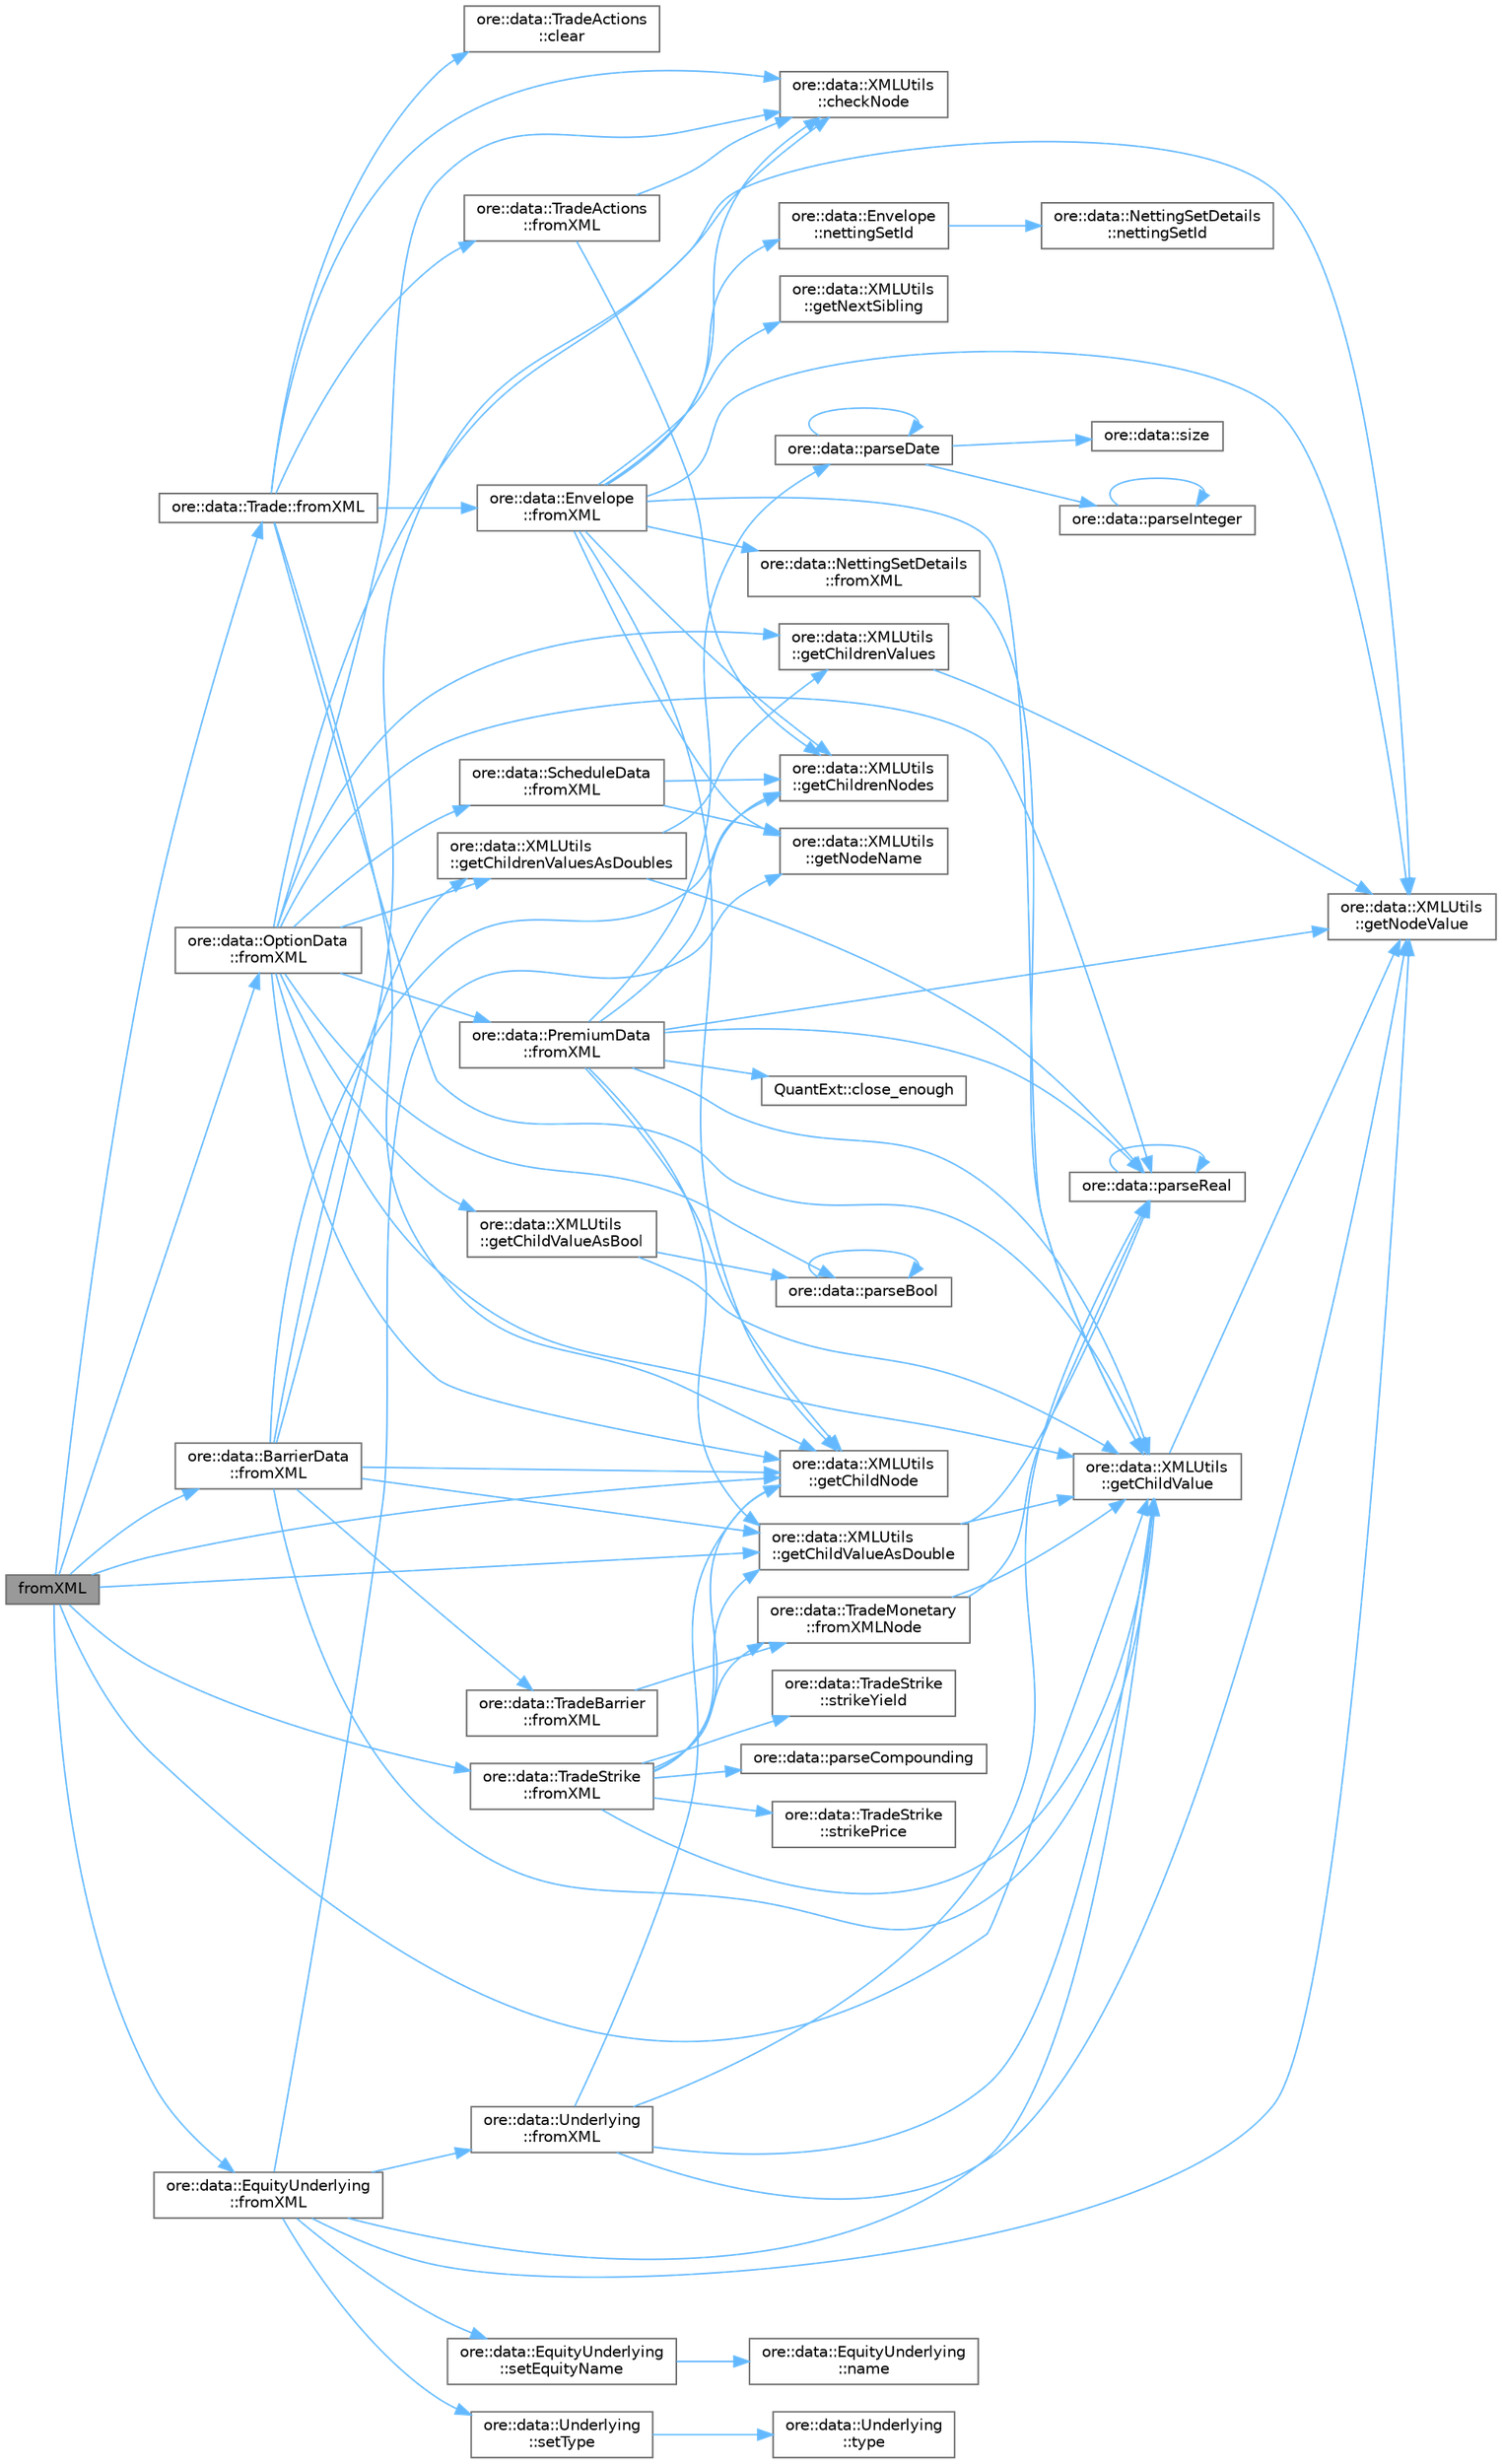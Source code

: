 digraph "fromXML"
{
 // INTERACTIVE_SVG=YES
 // LATEX_PDF_SIZE
  bgcolor="transparent";
  edge [fontname=Helvetica,fontsize=10,labelfontname=Helvetica,labelfontsize=10];
  node [fontname=Helvetica,fontsize=10,shape=box,height=0.2,width=0.4];
  rankdir="LR";
  Node1 [label="fromXML",height=0.2,width=0.4,color="gray40", fillcolor="grey60", style="filled", fontcolor="black",tooltip=" "];
  Node1 -> Node2 [color="steelblue1",style="solid"];
  Node2 [label="ore::data::BarrierData\l::fromXML",height=0.2,width=0.4,color="grey40", fillcolor="white", style="filled",URL="$classore_1_1data_1_1_barrier_data.html#a510baf06568510646decfeaf1753e526",tooltip=" "];
  Node2 -> Node3 [color="steelblue1",style="solid"];
  Node3 [label="ore::data::XMLUtils\l::checkNode",height=0.2,width=0.4,color="grey40", fillcolor="white", style="filled",URL="$classore_1_1data_1_1_x_m_l_utils.html#a37c092916f4bdf10d4fbf6bb9e474db7",tooltip=" "];
  Node2 -> Node4 [color="steelblue1",style="solid"];
  Node4 [label="ore::data::TradeBarrier\l::fromXML",height=0.2,width=0.4,color="grey40", fillcolor="white", style="filled",URL="$classore_1_1data_1_1_trade_barrier.html#a372f574f5171521f99187364e6610a9e",tooltip=" "];
  Node4 -> Node5 [color="steelblue1",style="solid"];
  Node5 [label="ore::data::TradeMonetary\l::fromXMLNode",height=0.2,width=0.4,color="grey40", fillcolor="white", style="filled",URL="$classore_1_1data_1_1_trade_monetary.html#a750d19f9c0f3e5521544264e4839aa5d",tooltip=" "];
  Node5 -> Node6 [color="steelblue1",style="solid"];
  Node6 [label="ore::data::XMLUtils\l::getChildValue",height=0.2,width=0.4,color="grey40", fillcolor="white", style="filled",URL="$classore_1_1data_1_1_x_m_l_utils.html#a5a1307174ddefdb3aad6e3bd8cc63b27",tooltip=" "];
  Node6 -> Node7 [color="steelblue1",style="solid"];
  Node7 [label="ore::data::XMLUtils\l::getNodeValue",height=0.2,width=0.4,color="grey40", fillcolor="white", style="filled",URL="$classore_1_1data_1_1_x_m_l_utils.html#a6704501b110fa9d056096df3e05f0df2",tooltip="Get a node's value."];
  Node5 -> Node8 [color="steelblue1",style="solid"];
  Node8 [label="ore::data::parseReal",height=0.2,width=0.4,color="grey40", fillcolor="white", style="filled",URL="$group__utilities.html#gad1db2a68f9a73667c3b4084d63955bdd",tooltip="Convert text to Real."];
  Node8 -> Node8 [color="steelblue1",style="solid"];
  Node2 -> Node9 [color="steelblue1",style="solid"];
  Node9 [label="ore::data::XMLUtils\l::getChildNode",height=0.2,width=0.4,color="grey40", fillcolor="white", style="filled",URL="$classore_1_1data_1_1_x_m_l_utils.html#a5f2b91a4af900e85c356cfe807e64501",tooltip=" "];
  Node2 -> Node10 [color="steelblue1",style="solid"];
  Node10 [label="ore::data::XMLUtils\l::getChildrenNodes",height=0.2,width=0.4,color="grey40", fillcolor="white", style="filled",URL="$classore_1_1data_1_1_x_m_l_utils.html#a42678b2a0d7c4052dc19123914359ec1",tooltip="Returns all the children with a given name."];
  Node2 -> Node11 [color="steelblue1",style="solid"];
  Node11 [label="ore::data::XMLUtils\l::getChildrenValuesAsDoubles",height=0.2,width=0.4,color="grey40", fillcolor="white", style="filled",URL="$classore_1_1data_1_1_x_m_l_utils.html#a22d59f6c82230e427e33c739b8f18f1d",tooltip=" "];
  Node11 -> Node12 [color="steelblue1",style="solid"];
  Node12 [label="ore::data::XMLUtils\l::getChildrenValues",height=0.2,width=0.4,color="grey40", fillcolor="white", style="filled",URL="$classore_1_1data_1_1_x_m_l_utils.html#aaf4e8600c620cb901bd271e3ec76d702",tooltip=" "];
  Node12 -> Node7 [color="steelblue1",style="solid"];
  Node11 -> Node8 [color="steelblue1",style="solid"];
  Node2 -> Node6 [color="steelblue1",style="solid"];
  Node2 -> Node13 [color="steelblue1",style="solid"];
  Node13 [label="ore::data::XMLUtils\l::getChildValueAsDouble",height=0.2,width=0.4,color="grey40", fillcolor="white", style="filled",URL="$classore_1_1data_1_1_x_m_l_utils.html#a450d9b1fe5949d01160aeb42654d7f1d",tooltip=" "];
  Node13 -> Node6 [color="steelblue1",style="solid"];
  Node13 -> Node8 [color="steelblue1",style="solid"];
  Node1 -> Node14 [color="steelblue1",style="solid"];
  Node14 [label="ore::data::OptionData\l::fromXML",height=0.2,width=0.4,color="grey40", fillcolor="white", style="filled",URL="$classore_1_1data_1_1_option_data.html#a7741ae0fc924943de5bfe02928262eb7",tooltip=" "];
  Node14 -> Node3 [color="steelblue1",style="solid"];
  Node14 -> Node15 [color="steelblue1",style="solid"];
  Node15 [label="ore::data::PremiumData\l::fromXML",height=0.2,width=0.4,color="grey40", fillcolor="white", style="filled",URL="$classore_1_1data_1_1_premium_data.html#a7741ae0fc924943de5bfe02928262eb7",tooltip=" "];
  Node15 -> Node16 [color="steelblue1",style="solid"];
  Node16 [label="QuantExt::close_enough",height=0.2,width=0.4,color="grey40", fillcolor="white", style="filled",URL="C:/dev/ORE/documentation/QuantExt/doc/quantext.tag$namespace_quant_ext.html#a1cab4fb6a720eff245acb9f3a7a9e7c5",tooltip=" "];
  Node15 -> Node9 [color="steelblue1",style="solid"];
  Node15 -> Node10 [color="steelblue1",style="solid"];
  Node15 -> Node6 [color="steelblue1",style="solid"];
  Node15 -> Node13 [color="steelblue1",style="solid"];
  Node15 -> Node7 [color="steelblue1",style="solid"];
  Node15 -> Node17 [color="steelblue1",style="solid"];
  Node17 [label="ore::data::parseDate",height=0.2,width=0.4,color="grey40", fillcolor="white", style="filled",URL="$group__utilities.html#ga59b5fdda574d90facae95dec2d13040d",tooltip="Convert std::string to QuantLib::Date."];
  Node17 -> Node17 [color="steelblue1",style="solid"];
  Node17 -> Node18 [color="steelblue1",style="solid"];
  Node18 [label="ore::data::parseInteger",height=0.2,width=0.4,color="grey40", fillcolor="white", style="filled",URL="$group__utilities.html#gaecd67eda4fb5f4859bb8f6d383547721",tooltip="Convert text to QuantLib::Integer."];
  Node18 -> Node18 [color="steelblue1",style="solid"];
  Node17 -> Node19 [color="steelblue1",style="solid"];
  Node19 [label="ore::data::size",height=0.2,width=0.4,color="grey40", fillcolor="white", style="filled",URL="$namespaceore_1_1data.html#a777e216dee6069b548bb87da7152699e",tooltip=" "];
  Node15 -> Node8 [color="steelblue1",style="solid"];
  Node14 -> Node20 [color="steelblue1",style="solid"];
  Node20 [label="ore::data::ScheduleData\l::fromXML",height=0.2,width=0.4,color="grey40", fillcolor="white", style="filled",URL="$classore_1_1data_1_1_schedule_data.html#a7741ae0fc924943de5bfe02928262eb7",tooltip=" "];
  Node20 -> Node10 [color="steelblue1",style="solid"];
  Node20 -> Node21 [color="steelblue1",style="solid"];
  Node21 [label="ore::data::XMLUtils\l::getNodeName",height=0.2,width=0.4,color="grey40", fillcolor="white", style="filled",URL="$classore_1_1data_1_1_x_m_l_utils.html#a4e041c36cab0a16681fb41dfbd991882",tooltip="Get and set a node's name."];
  Node14 -> Node9 [color="steelblue1",style="solid"];
  Node14 -> Node12 [color="steelblue1",style="solid"];
  Node14 -> Node11 [color="steelblue1",style="solid"];
  Node14 -> Node6 [color="steelblue1",style="solid"];
  Node14 -> Node22 [color="steelblue1",style="solid"];
  Node22 [label="ore::data::XMLUtils\l::getChildValueAsBool",height=0.2,width=0.4,color="grey40", fillcolor="white", style="filled",URL="$classore_1_1data_1_1_x_m_l_utils.html#a5dc9d9e82028f69de452d27da6b43db0",tooltip=" "];
  Node22 -> Node6 [color="steelblue1",style="solid"];
  Node22 -> Node23 [color="steelblue1",style="solid"];
  Node23 [label="ore::data::parseBool",height=0.2,width=0.4,color="grey40", fillcolor="white", style="filled",URL="$group__utilities.html#ga94621f11193864fa1338296232dc5be9",tooltip="Convert text to bool."];
  Node23 -> Node23 [color="steelblue1",style="solid"];
  Node14 -> Node7 [color="steelblue1",style="solid"];
  Node14 -> Node23 [color="steelblue1",style="solid"];
  Node14 -> Node8 [color="steelblue1",style="solid"];
  Node1 -> Node24 [color="steelblue1",style="solid"];
  Node24 [label="ore::data::Trade::fromXML",height=0.2,width=0.4,color="grey40", fillcolor="white", style="filled",URL="$classore_1_1data_1_1_trade.html#a7741ae0fc924943de5bfe02928262eb7",tooltip=" "];
  Node24 -> Node3 [color="steelblue1",style="solid"];
  Node24 -> Node25 [color="steelblue1",style="solid"];
  Node25 [label="ore::data::TradeActions\l::clear",height=0.2,width=0.4,color="grey40", fillcolor="white", style="filled",URL="$classore_1_1data_1_1_trade_actions.html#ac8bb3912a3ce86b15842e79d0b421204",tooltip="Clear the trade actions."];
  Node24 -> Node26 [color="steelblue1",style="solid"];
  Node26 [label="ore::data::Envelope\l::fromXML",height=0.2,width=0.4,color="grey40", fillcolor="white", style="filled",URL="$classore_1_1data_1_1_envelope.html#a7741ae0fc924943de5bfe02928262eb7",tooltip=" "];
  Node26 -> Node3 [color="steelblue1",style="solid"];
  Node26 -> Node27 [color="steelblue1",style="solid"];
  Node27 [label="ore::data::NettingSetDetails\l::fromXML",height=0.2,width=0.4,color="grey40", fillcolor="white", style="filled",URL="$classore_1_1data_1_1_netting_set_details.html#a7741ae0fc924943de5bfe02928262eb7",tooltip=" "];
  Node27 -> Node6 [color="steelblue1",style="solid"];
  Node26 -> Node9 [color="steelblue1",style="solid"];
  Node26 -> Node10 [color="steelblue1",style="solid"];
  Node26 -> Node6 [color="steelblue1",style="solid"];
  Node26 -> Node28 [color="steelblue1",style="solid"];
  Node28 [label="ore::data::XMLUtils\l::getNextSibling",height=0.2,width=0.4,color="grey40", fillcolor="white", style="filled",URL="$classore_1_1data_1_1_x_m_l_utils.html#a7fedec5ac495a3e67a9abd7e4aae74aa",tooltip="Get a node's next sibling node."];
  Node26 -> Node21 [color="steelblue1",style="solid"];
  Node26 -> Node7 [color="steelblue1",style="solid"];
  Node26 -> Node29 [color="steelblue1",style="solid"];
  Node29 [label="ore::data::Envelope\l::nettingSetId",height=0.2,width=0.4,color="grey40", fillcolor="white", style="filled",URL="$classore_1_1data_1_1_envelope.html#a9bf8e40febad0782c5855488041ecfd7",tooltip=" "];
  Node29 -> Node30 [color="steelblue1",style="solid"];
  Node30 [label="ore::data::NettingSetDetails\l::nettingSetId",height=0.2,width=0.4,color="grey40", fillcolor="white", style="filled",URL="$classore_1_1data_1_1_netting_set_details.html#a9bf8e40febad0782c5855488041ecfd7",tooltip=" "];
  Node24 -> Node31 [color="steelblue1",style="solid"];
  Node31 [label="ore::data::TradeActions\l::fromXML",height=0.2,width=0.4,color="grey40", fillcolor="white", style="filled",URL="$classore_1_1data_1_1_trade_actions.html#a7741ae0fc924943de5bfe02928262eb7",tooltip=" "];
  Node31 -> Node3 [color="steelblue1",style="solid"];
  Node31 -> Node10 [color="steelblue1",style="solid"];
  Node24 -> Node9 [color="steelblue1",style="solid"];
  Node24 -> Node6 [color="steelblue1",style="solid"];
  Node1 -> Node32 [color="steelblue1",style="solid"];
  Node32 [label="ore::data::EquityUnderlying\l::fromXML",height=0.2,width=0.4,color="grey40", fillcolor="white", style="filled",URL="$classore_1_1data_1_1_equity_underlying.html#a7741ae0fc924943de5bfe02928262eb7",tooltip=" "];
  Node32 -> Node33 [color="steelblue1",style="solid"];
  Node33 [label="ore::data::Underlying\l::fromXML",height=0.2,width=0.4,color="grey40", fillcolor="white", style="filled",URL="$classore_1_1data_1_1_underlying.html#a510baf06568510646decfeaf1753e526",tooltip=" "];
  Node33 -> Node9 [color="steelblue1",style="solid"];
  Node33 -> Node6 [color="steelblue1",style="solid"];
  Node33 -> Node7 [color="steelblue1",style="solid"];
  Node33 -> Node8 [color="steelblue1",style="solid"];
  Node32 -> Node6 [color="steelblue1",style="solid"];
  Node32 -> Node21 [color="steelblue1",style="solid"];
  Node32 -> Node7 [color="steelblue1",style="solid"];
  Node32 -> Node34 [color="steelblue1",style="solid"];
  Node34 [label="ore::data::EquityUnderlying\l::setEquityName",height=0.2,width=0.4,color="grey40", fillcolor="white", style="filled",URL="$classore_1_1data_1_1_equity_underlying.html#a03f1abe9e9578f4e26433c530cb86592",tooltip="set name of equity"];
  Node34 -> Node35 [color="steelblue1",style="solid"];
  Node35 [label="ore::data::EquityUnderlying\l::name",height=0.2,width=0.4,color="grey40", fillcolor="white", style="filled",URL="$classore_1_1data_1_1_equity_underlying.html#a8a0d2b7dfdad1504296ddb6685bd4b30",tooltip=" "];
  Node32 -> Node36 [color="steelblue1",style="solid"];
  Node36 [label="ore::data::Underlying\l::setType",height=0.2,width=0.4,color="grey40", fillcolor="white", style="filled",URL="$classore_1_1data_1_1_underlying.html#aafc7b3e0e653e15f2434a4e7d15cc7cf",tooltip=" "];
  Node36 -> Node37 [color="steelblue1",style="solid"];
  Node37 [label="ore::data::Underlying\l::type",height=0.2,width=0.4,color="grey40", fillcolor="white", style="filled",URL="$classore_1_1data_1_1_underlying.html#a4acb75b8abcd83a41915c116edbd003c",tooltip=" "];
  Node1 -> Node38 [color="steelblue1",style="solid"];
  Node38 [label="ore::data::TradeStrike\l::fromXML",height=0.2,width=0.4,color="grey40", fillcolor="white", style="filled",URL="$classore_1_1data_1_1_trade_strike.html#a6c15037ae8b60dd252ad751b1bf70a3a",tooltip=" "];
  Node38 -> Node5 [color="steelblue1",style="solid"];
  Node38 -> Node9 [color="steelblue1",style="solid"];
  Node38 -> Node6 [color="steelblue1",style="solid"];
  Node38 -> Node13 [color="steelblue1",style="solid"];
  Node38 -> Node39 [color="steelblue1",style="solid"];
  Node39 [label="ore::data::parseCompounding",height=0.2,width=0.4,color="grey40", fillcolor="white", style="filled",URL="$group__utilities.html#ga9b1841641b66742d2035aad83acdfa4a",tooltip="Convert text to QuantLib::Compounding;."];
  Node38 -> Node40 [color="steelblue1",style="solid"];
  Node40 [label="ore::data::TradeStrike\l::strikePrice",height=0.2,width=0.4,color="grey40", fillcolor="white", style="filled",URL="$classore_1_1data_1_1_trade_strike.html#af95e1cce2d25b241417ca60f5be7ea65",tooltip=" "];
  Node38 -> Node41 [color="steelblue1",style="solid"];
  Node41 [label="ore::data::TradeStrike\l::strikeYield",height=0.2,width=0.4,color="grey40", fillcolor="white", style="filled",URL="$classore_1_1data_1_1_trade_strike.html#a9ec7a95258a5adb834ea92717dff7433",tooltip=" "];
  Node1 -> Node9 [color="steelblue1",style="solid"];
  Node1 -> Node6 [color="steelblue1",style="solid"];
  Node1 -> Node13 [color="steelblue1",style="solid"];
}
